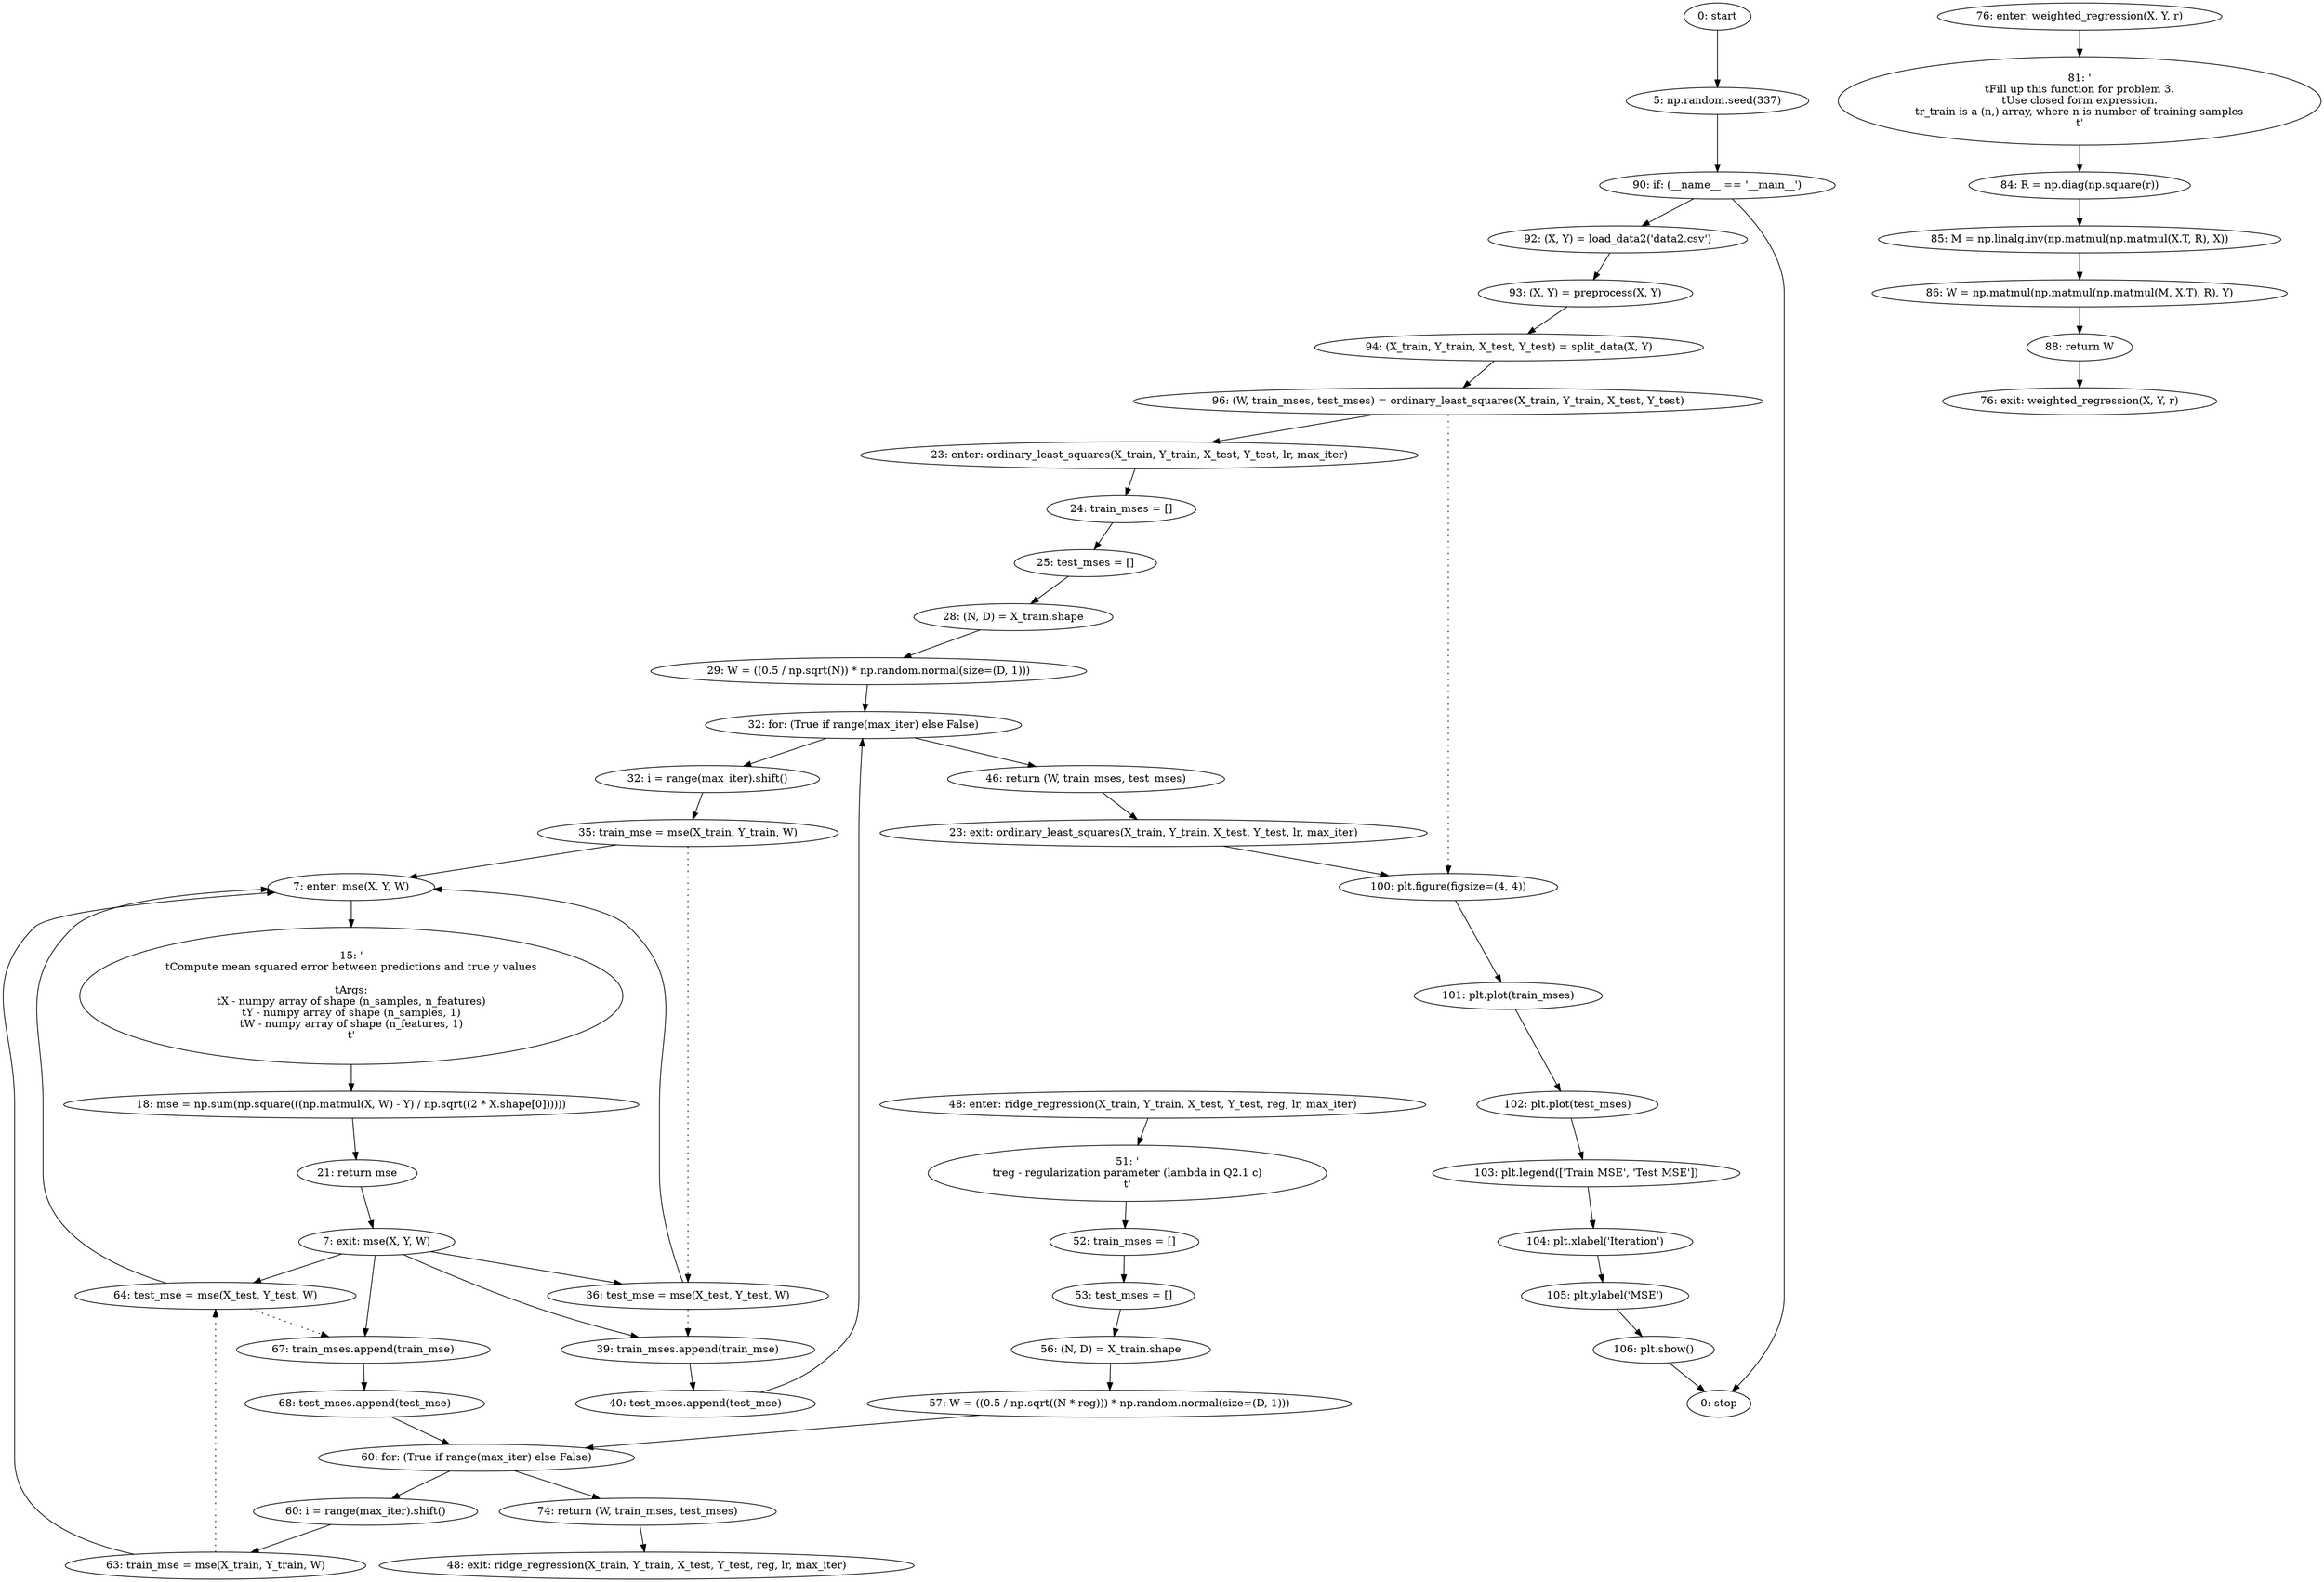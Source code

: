 strict digraph "" {
	node [label="\N"];
	0	 [label="0: start"];
	1	 [label="5: np.random.seed(337)"];
	0 -> 1;
	41	 [label="90: if: (__name__ == '__main__')"];
	1 -> 41;
	42	 [label="92: (X, Y) = load_data2('data2.csv')"];
	41 -> 42;
	53	 [label="0: stop"];
	41 -> 53;
	2	 [label="7: enter: mse(X, Y, W)"];
	4	 [label="15: '\n\tCompute mean squared error between predictions and true y values\n\n\tArgs:\n\tX - numpy array of shape (n_samples, n_features)\n\tY \
- numpy array of shape (n_samples, 1)\n\tW - numpy array of shape (n_features, 1)\n\t'"];
	2 -> 4;
	5	 [label="18: mse = np.sum(np.square(((np.matmul(X, W) - Y) / np.sqrt((2 * X.shape[0])))))"];
	4 -> 5;
	15	 [label="35: train_mse = mse(X_train, Y_train, W)"];
	15 -> 2;
	16	 [label="36: test_mse = mse(X_test, Y_test, W)"];
	15 -> 16	 [style=dotted,
		weight=100];
	16 -> 2;
	17	 [label="39: train_mses.append(train_mse)"];
	16 -> 17	 [style=dotted,
		weight=100];
	18	 [label="40: test_mses.append(test_mse)"];
	17 -> 18;
	29	 [label="63: train_mse = mse(X_train, Y_train, W)"];
	29 -> 2;
	30	 [label="64: test_mse = mse(X_test, Y_test, W)"];
	29 -> 30	 [style=dotted,
		weight=100];
	30 -> 2;
	31	 [label="67: train_mses.append(train_mse)"];
	30 -> 31	 [style=dotted,
		weight=100];
	32	 [label="68: test_mses.append(test_mse)"];
	31 -> 32;
	3	 [label="7: exit: mse(X, Y, W)"];
	3 -> 16;
	3 -> 17;
	3 -> 30;
	3 -> 31;
	6	 [label="21: return mse"];
	6 -> 3;
	5 -> 6;
	7	 [label="23: enter: ordinary_least_squares(X_train, Y_train, X_test, Y_test, lr, max_iter)"];
	9	 [label="24: train_mses = []"];
	7 -> 9;
	10	 [label="25: test_mses = []"];
	9 -> 10;
	45	 [label="96: (W, train_mses, test_mses) = ordinary_least_squares(X_train, Y_train, X_test, Y_test)"];
	45 -> 7;
	46	 [label="100: plt.figure(figsize=(4, 4))"];
	45 -> 46	 [style=dotted,
		weight=100];
	47	 [label="101: plt.plot(train_mses)"];
	46 -> 47;
	8	 [label="23: exit: ordinary_least_squares(X_train, Y_train, X_test, Y_test, lr, max_iter)"];
	8 -> 46;
	19	 [label="46: return (W, train_mses, test_mses)"];
	19 -> 8;
	11	 [label="28: (N, D) = X_train.shape"];
	10 -> 11;
	12	 [label="29: W = ((0.5 / np.sqrt(N)) * np.random.normal(size=(D, 1)))"];
	11 -> 12;
	13	 [label="32: for: (True if range(max_iter) else False)"];
	12 -> 13;
	13 -> 19;
	14	 [label="32: i = range(max_iter).shift()"];
	13 -> 14;
	14 -> 15;
	18 -> 13;
	20	 [label="48: enter: ridge_regression(X_train, Y_train, X_test, Y_test, reg, lr, max_iter)"];
	22	 [label="51: '\n\treg - regularization parameter (lambda in Q2.1 c)\n\t'"];
	20 -> 22;
	23	 [label="52: train_mses = []"];
	22 -> 23;
	21	 [label="48: exit: ridge_regression(X_train, Y_train, X_test, Y_test, reg, lr, max_iter)"];
	33	 [label="74: return (W, train_mses, test_mses)"];
	33 -> 21;
	24	 [label="53: test_mses = []"];
	23 -> 24;
	25	 [label="56: (N, D) = X_train.shape"];
	24 -> 25;
	26	 [label="57: W = ((0.5 / np.sqrt((N * reg))) * np.random.normal(size=(D, 1)))"];
	25 -> 26;
	27	 [label="60: for: (True if range(max_iter) else False)"];
	26 -> 27;
	27 -> 33;
	28	 [label="60: i = range(max_iter).shift()"];
	27 -> 28;
	28 -> 29;
	32 -> 27;
	34	 [label="76: enter: weighted_regression(X, Y, r)"];
	36	 [label="81: '\n\tFill up this function for problem 3.\n\tUse closed form expression.\n\tr_train is a (n,) array, where n is number of training \
samples\n\t'"];
	34 -> 36;
	37	 [label="84: R = np.diag(np.square(r))"];
	36 -> 37;
	35	 [label="76: exit: weighted_regression(X, Y, r)"];
	40	 [label="88: return W"];
	40 -> 35;
	38	 [label="85: M = np.linalg.inv(np.matmul(np.matmul(X.T, R), X))"];
	37 -> 38;
	39	 [label="86: W = np.matmul(np.matmul(np.matmul(M, X.T), R), Y)"];
	38 -> 39;
	39 -> 40;
	43	 [label="93: (X, Y) = preprocess(X, Y)"];
	42 -> 43;
	44	 [label="94: (X_train, Y_train, X_test, Y_test) = split_data(X, Y)"];
	43 -> 44;
	44 -> 45;
	48	 [label="102: plt.plot(test_mses)"];
	47 -> 48;
	49	 [label="103: plt.legend(['Train MSE', 'Test MSE'])"];
	48 -> 49;
	50	 [label="104: plt.xlabel('Iteration')"];
	49 -> 50;
	51	 [label="105: plt.ylabel('MSE')"];
	50 -> 51;
	52	 [label="106: plt.show()"];
	51 -> 52;
	52 -> 53;
}

